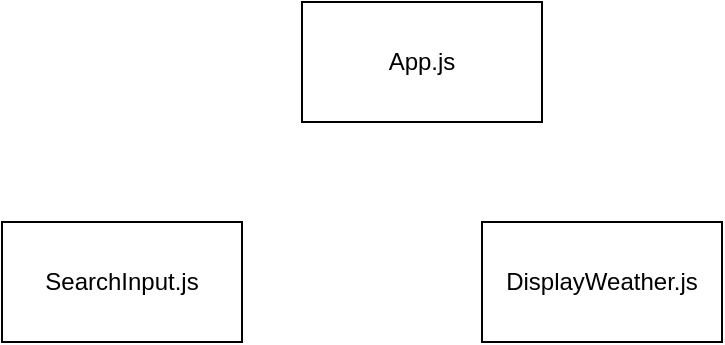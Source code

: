 <mxfile version="22.1.7" type="device">
  <diagram name="Page-1" id="UVfMd21yWal26yFOVvH3">
    <mxGraphModel dx="1026" dy="687" grid="1" gridSize="10" guides="1" tooltips="1" connect="1" arrows="1" fold="1" page="1" pageScale="1" pageWidth="827" pageHeight="1169" math="0" shadow="0">
      <root>
        <mxCell id="0" />
        <mxCell id="1" parent="0" />
        <mxCell id="u02NYdfEGbVFeTDmd0UZ-1" value="App.js" style="rounded=0;whiteSpace=wrap;html=1;" vertex="1" parent="1">
          <mxGeometry x="350" y="150" width="120" height="60" as="geometry" />
        </mxCell>
        <mxCell id="u02NYdfEGbVFeTDmd0UZ-2" value="SearchInput.js" style="rounded=0;whiteSpace=wrap;html=1;" vertex="1" parent="1">
          <mxGeometry x="200" y="260" width="120" height="60" as="geometry" />
        </mxCell>
        <mxCell id="u02NYdfEGbVFeTDmd0UZ-3" value="DisplayWeather.js" style="rounded=0;whiteSpace=wrap;html=1;" vertex="1" parent="1">
          <mxGeometry x="440" y="260" width="120" height="60" as="geometry" />
        </mxCell>
      </root>
    </mxGraphModel>
  </diagram>
</mxfile>

